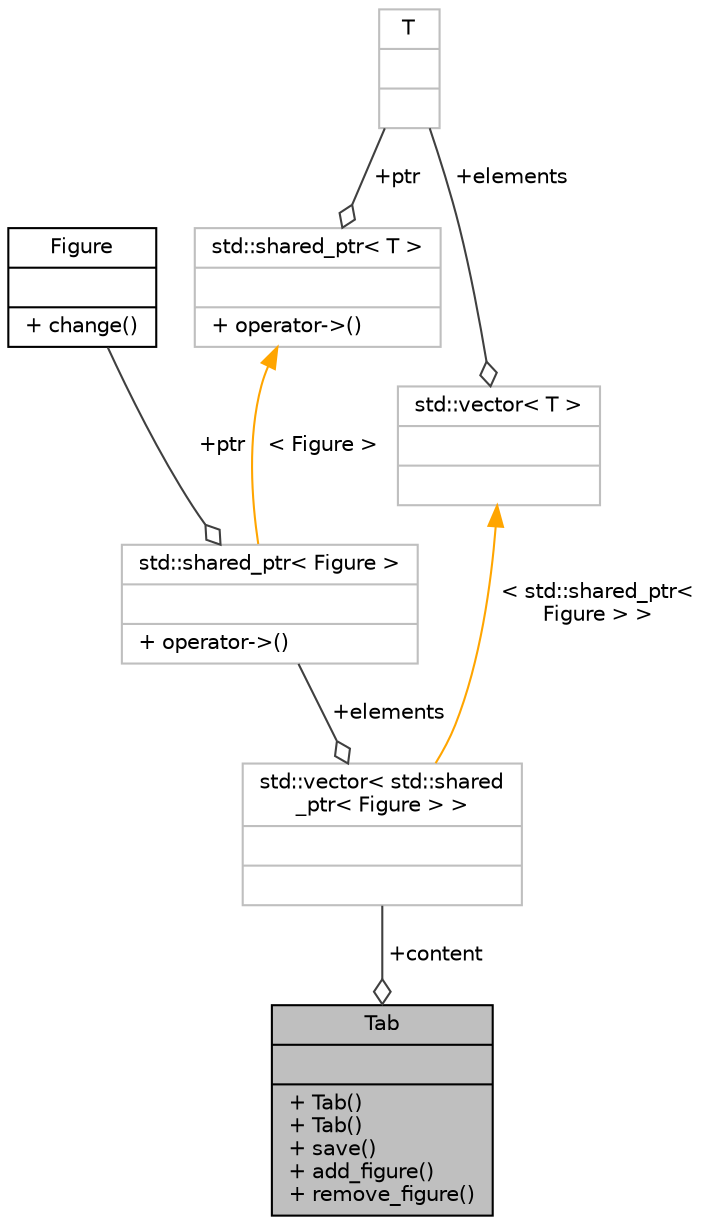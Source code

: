 digraph "Tab"
{
 // INTERACTIVE_SVG=YES
 // LATEX_PDF_SIZE
  bgcolor="transparent";
  edge [fontname="Helvetica",fontsize="10",labelfontname="Helvetica",labelfontsize="10"];
  node [fontname="Helvetica",fontsize="10",shape=record];
  Node1 [label="{Tab\n||+ Tab()\l+ Tab()\l+ save()\l+ add_figure()\l+ remove_figure()\l}",height=0.2,width=0.4,color="black", fillcolor="grey75", style="filled", fontcolor="black",tooltip=" "];
  Node2 -> Node1 [color="grey25",fontsize="10",style="solid",label=" +content" ,arrowhead="odiamond",fontname="Helvetica"];
  Node2 [label="{std::vector\< std::shared\l_ptr\< Figure \> \>\n||}",height=0.2,width=0.4,color="grey75",tooltip=" "];
  Node3 -> Node2 [color="grey25",fontsize="10",style="solid",label=" +elements" ,arrowhead="odiamond",fontname="Helvetica"];
  Node3 [label="{std::shared_ptr\< Figure \>\n||+ operator-\>()\l}",height=0.2,width=0.4,color="grey75",tooltip=" "];
  Node4 -> Node3 [color="grey25",fontsize="10",style="solid",label=" +ptr" ,arrowhead="odiamond",fontname="Helvetica"];
  Node4 [label="{Figure\n||+ change()\l}",height=0.2,width=0.4,color="black",URL="$db/db9/class_figure.html",tooltip=" "];
  Node5 -> Node3 [dir="back",color="orange",fontsize="10",style="solid",label=" \< Figure \>" ,fontname="Helvetica"];
  Node5 [label="{std::shared_ptr\< T \>\n||+ operator-\>()\l}",height=0.2,width=0.4,color="grey75",tooltip="STL class."];
  Node6 -> Node5 [color="grey25",fontsize="10",style="solid",label=" +ptr" ,arrowhead="odiamond",fontname="Helvetica"];
  Node6 [label="{T\n||}",height=0.2,width=0.4,color="grey75",tooltip=" "];
  Node7 -> Node2 [dir="back",color="orange",fontsize="10",style="solid",label=" \< std::shared_ptr\<\l Figure \> \>" ,fontname="Helvetica"];
  Node7 [label="{std::vector\< T \>\n||}",height=0.2,width=0.4,color="grey75",tooltip="STL class."];
  Node6 -> Node7 [color="grey25",fontsize="10",style="solid",label=" +elements" ,arrowhead="odiamond",fontname="Helvetica"];
}
